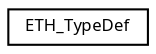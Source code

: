 digraph "Graphical Class Hierarchy"
{
  edge [fontname="Sans",fontsize="8",labelfontname="Sans",labelfontsize="8"];
  node [fontname="Sans",fontsize="8",shape=record];
  rankdir="LR";
  Node1 [label="ETH_TypeDef",height=0.2,width=0.4,color="black", fillcolor="white", style="filled",URL="$struct_e_t_h___type_def.html",tooltip="Ethernet MAC. "];
}
